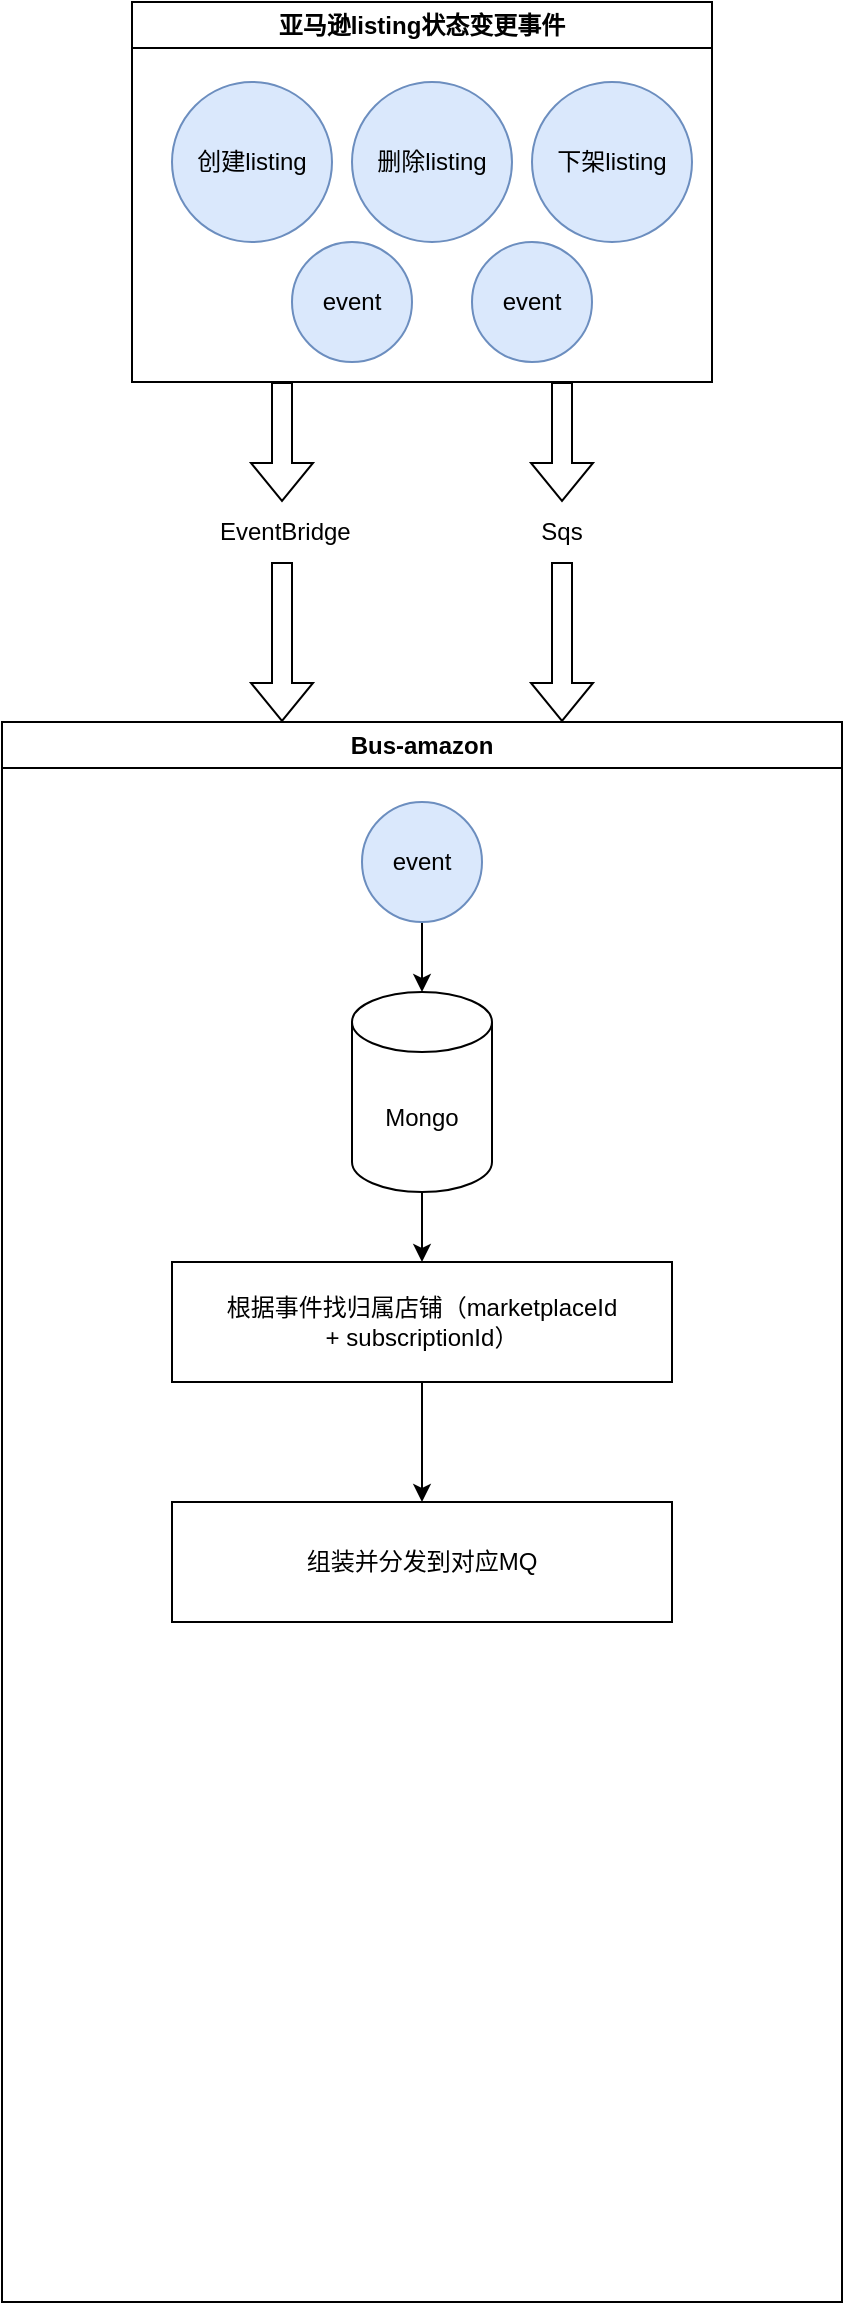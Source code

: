 <mxfile version="21.6.6" type="github">
  <diagram name="第 1 页" id="zvosv2-qI-nX_kA9H8hk">
    <mxGraphModel dx="1434" dy="758" grid="1" gridSize="10" guides="1" tooltips="1" connect="1" arrows="1" fold="1" page="1" pageScale="1" pageWidth="827" pageHeight="1169" math="0" shadow="0">
      <root>
        <mxCell id="0" />
        <mxCell id="1" parent="0" />
        <mxCell id="awAZ1icY4GVt91-FRP6n-4" value="亚马逊listing状态变更事件" style="swimlane;whiteSpace=wrap;html=1;startSize=23;" parent="1" vertex="1">
          <mxGeometry x="280" y="60" width="290" height="190" as="geometry" />
        </mxCell>
        <mxCell id="awAZ1icY4GVt91-FRP6n-5" value="创建listing" style="ellipse;whiteSpace=wrap;html=1;aspect=fixed;fillColor=#dae8fc;strokeColor=#6c8ebf;" parent="awAZ1icY4GVt91-FRP6n-4" vertex="1">
          <mxGeometry x="20" y="40" width="80" height="80" as="geometry" />
        </mxCell>
        <mxCell id="awAZ1icY4GVt91-FRP6n-6" value="删除listing" style="ellipse;whiteSpace=wrap;html=1;aspect=fixed;fillColor=#dae8fc;strokeColor=#6c8ebf;" parent="awAZ1icY4GVt91-FRP6n-4" vertex="1">
          <mxGeometry x="110" y="40" width="80" height="80" as="geometry" />
        </mxCell>
        <mxCell id="awAZ1icY4GVt91-FRP6n-7" value="下架listing" style="ellipse;whiteSpace=wrap;html=1;aspect=fixed;fillColor=#dae8fc;strokeColor=#6c8ebf;" parent="awAZ1icY4GVt91-FRP6n-4" vertex="1">
          <mxGeometry x="200" y="40" width="80" height="80" as="geometry" />
        </mxCell>
        <mxCell id="awAZ1icY4GVt91-FRP6n-8" value="event" style="ellipse;whiteSpace=wrap;html=1;aspect=fixed;fillColor=#dae8fc;strokeColor=#6c8ebf;" parent="awAZ1icY4GVt91-FRP6n-4" vertex="1">
          <mxGeometry x="80" y="120" width="60" height="60" as="geometry" />
        </mxCell>
        <mxCell id="awAZ1icY4GVt91-FRP6n-9" value="event" style="ellipse;whiteSpace=wrap;html=1;aspect=fixed;fillColor=#dae8fc;strokeColor=#6c8ebf;" parent="awAZ1icY4GVt91-FRP6n-4" vertex="1">
          <mxGeometry x="170" y="120" width="60" height="60" as="geometry" />
        </mxCell>
        <mxCell id="awAZ1icY4GVt91-FRP6n-10" value="" style="shape=flexArrow;endArrow=classic;html=1;rounded=0;" parent="1" source="awAZ1icY4GVt91-FRP6n-11" edge="1">
          <mxGeometry width="50" height="50" relative="1" as="geometry">
            <mxPoint x="355" y="250" as="sourcePoint" />
            <mxPoint x="355" y="420" as="targetPoint" />
          </mxGeometry>
        </mxCell>
        <mxCell id="awAZ1icY4GVt91-FRP6n-13" value="" style="shape=flexArrow;endArrow=classic;html=1;rounded=0;" parent="1" target="awAZ1icY4GVt91-FRP6n-11" edge="1">
          <mxGeometry width="50" height="50" relative="1" as="geometry">
            <mxPoint x="355" y="250" as="sourcePoint" />
            <mxPoint x="355" y="420" as="targetPoint" />
          </mxGeometry>
        </mxCell>
        <mxCell id="awAZ1icY4GVt91-FRP6n-11" value="&amp;nbsp;EventBridge" style="text;html=1;strokeColor=none;fillColor=none;align=center;verticalAlign=middle;whiteSpace=wrap;rounded=0;" parent="1" vertex="1">
          <mxGeometry x="325" y="310" width="60" height="30" as="geometry" />
        </mxCell>
        <mxCell id="awAZ1icY4GVt91-FRP6n-14" value="" style="shape=flexArrow;endArrow=classic;html=1;rounded=0;" parent="1" source="awAZ1icY4GVt91-FRP6n-16" edge="1">
          <mxGeometry width="50" height="50" relative="1" as="geometry">
            <mxPoint x="495" y="250" as="sourcePoint" />
            <mxPoint x="495" y="420" as="targetPoint" />
          </mxGeometry>
        </mxCell>
        <mxCell id="awAZ1icY4GVt91-FRP6n-15" value="" style="shape=flexArrow;endArrow=classic;html=1;rounded=0;" parent="1" target="awAZ1icY4GVt91-FRP6n-16" edge="1">
          <mxGeometry width="50" height="50" relative="1" as="geometry">
            <mxPoint x="495" y="250" as="sourcePoint" />
            <mxPoint x="495" y="420" as="targetPoint" />
          </mxGeometry>
        </mxCell>
        <mxCell id="awAZ1icY4GVt91-FRP6n-16" value="Sqs" style="text;html=1;strokeColor=none;fillColor=none;align=center;verticalAlign=middle;whiteSpace=wrap;rounded=0;" parent="1" vertex="1">
          <mxGeometry x="465" y="310" width="60" height="30" as="geometry" />
        </mxCell>
        <mxCell id="awAZ1icY4GVt91-FRP6n-18" value="Bus-amazon" style="swimlane;whiteSpace=wrap;html=1;" parent="1" vertex="1">
          <mxGeometry x="215" y="420" width="420" height="790" as="geometry" />
        </mxCell>
        <mxCell id="awAZ1icY4GVt91-FRP6n-24" style="edgeStyle=orthogonalEdgeStyle;rounded=0;orthogonalLoop=1;jettySize=auto;html=1;entryX=0.5;entryY=0;entryDx=0;entryDy=0;entryPerimeter=0;" parent="awAZ1icY4GVt91-FRP6n-18" source="awAZ1icY4GVt91-FRP6n-19" target="awAZ1icY4GVt91-FRP6n-20" edge="1">
          <mxGeometry relative="1" as="geometry" />
        </mxCell>
        <mxCell id="awAZ1icY4GVt91-FRP6n-19" value="event" style="ellipse;whiteSpace=wrap;html=1;aspect=fixed;fillColor=#dae8fc;strokeColor=#6c8ebf;" parent="awAZ1icY4GVt91-FRP6n-18" vertex="1">
          <mxGeometry x="180" y="40" width="60" height="60" as="geometry" />
        </mxCell>
        <mxCell id="awAZ1icY4GVt91-FRP6n-25" style="edgeStyle=orthogonalEdgeStyle;rounded=0;orthogonalLoop=1;jettySize=auto;html=1;entryX=0.5;entryY=0;entryDx=0;entryDy=0;" parent="awAZ1icY4GVt91-FRP6n-18" source="awAZ1icY4GVt91-FRP6n-20" target="awAZ1icY4GVt91-FRP6n-22" edge="1">
          <mxGeometry relative="1" as="geometry" />
        </mxCell>
        <mxCell id="awAZ1icY4GVt91-FRP6n-20" value="Mongo" style="shape=cylinder3;whiteSpace=wrap;html=1;boundedLbl=1;backgroundOutline=1;size=15;" parent="awAZ1icY4GVt91-FRP6n-18" vertex="1">
          <mxGeometry x="175" y="135" width="70" height="100" as="geometry" />
        </mxCell>
        <mxCell id="7a_1_WfNH8ftj4ravjuA-8" style="edgeStyle=orthogonalEdgeStyle;rounded=0;orthogonalLoop=1;jettySize=auto;html=1;entryX=0.5;entryY=0;entryDx=0;entryDy=0;" edge="1" parent="awAZ1icY4GVt91-FRP6n-18" source="awAZ1icY4GVt91-FRP6n-22" target="7a_1_WfNH8ftj4ravjuA-7">
          <mxGeometry relative="1" as="geometry" />
        </mxCell>
        <mxCell id="awAZ1icY4GVt91-FRP6n-22" value="根据事件找归属店铺（marketplaceId +&amp;nbsp;subscriptionId&lt;span style=&quot;background-color: initial;&quot;&gt;）&lt;/span&gt;" style="rounded=0;whiteSpace=wrap;html=1;" parent="awAZ1icY4GVt91-FRP6n-18" vertex="1">
          <mxGeometry x="85" y="270" width="250" height="60" as="geometry" />
        </mxCell>
        <mxCell id="7a_1_WfNH8ftj4ravjuA-7" value="组装并分发到对应MQ" style="rounded=0;whiteSpace=wrap;html=1;" vertex="1" parent="awAZ1icY4GVt91-FRP6n-18">
          <mxGeometry x="85" y="390" width="250" height="60" as="geometry" />
        </mxCell>
      </root>
    </mxGraphModel>
  </diagram>
</mxfile>
